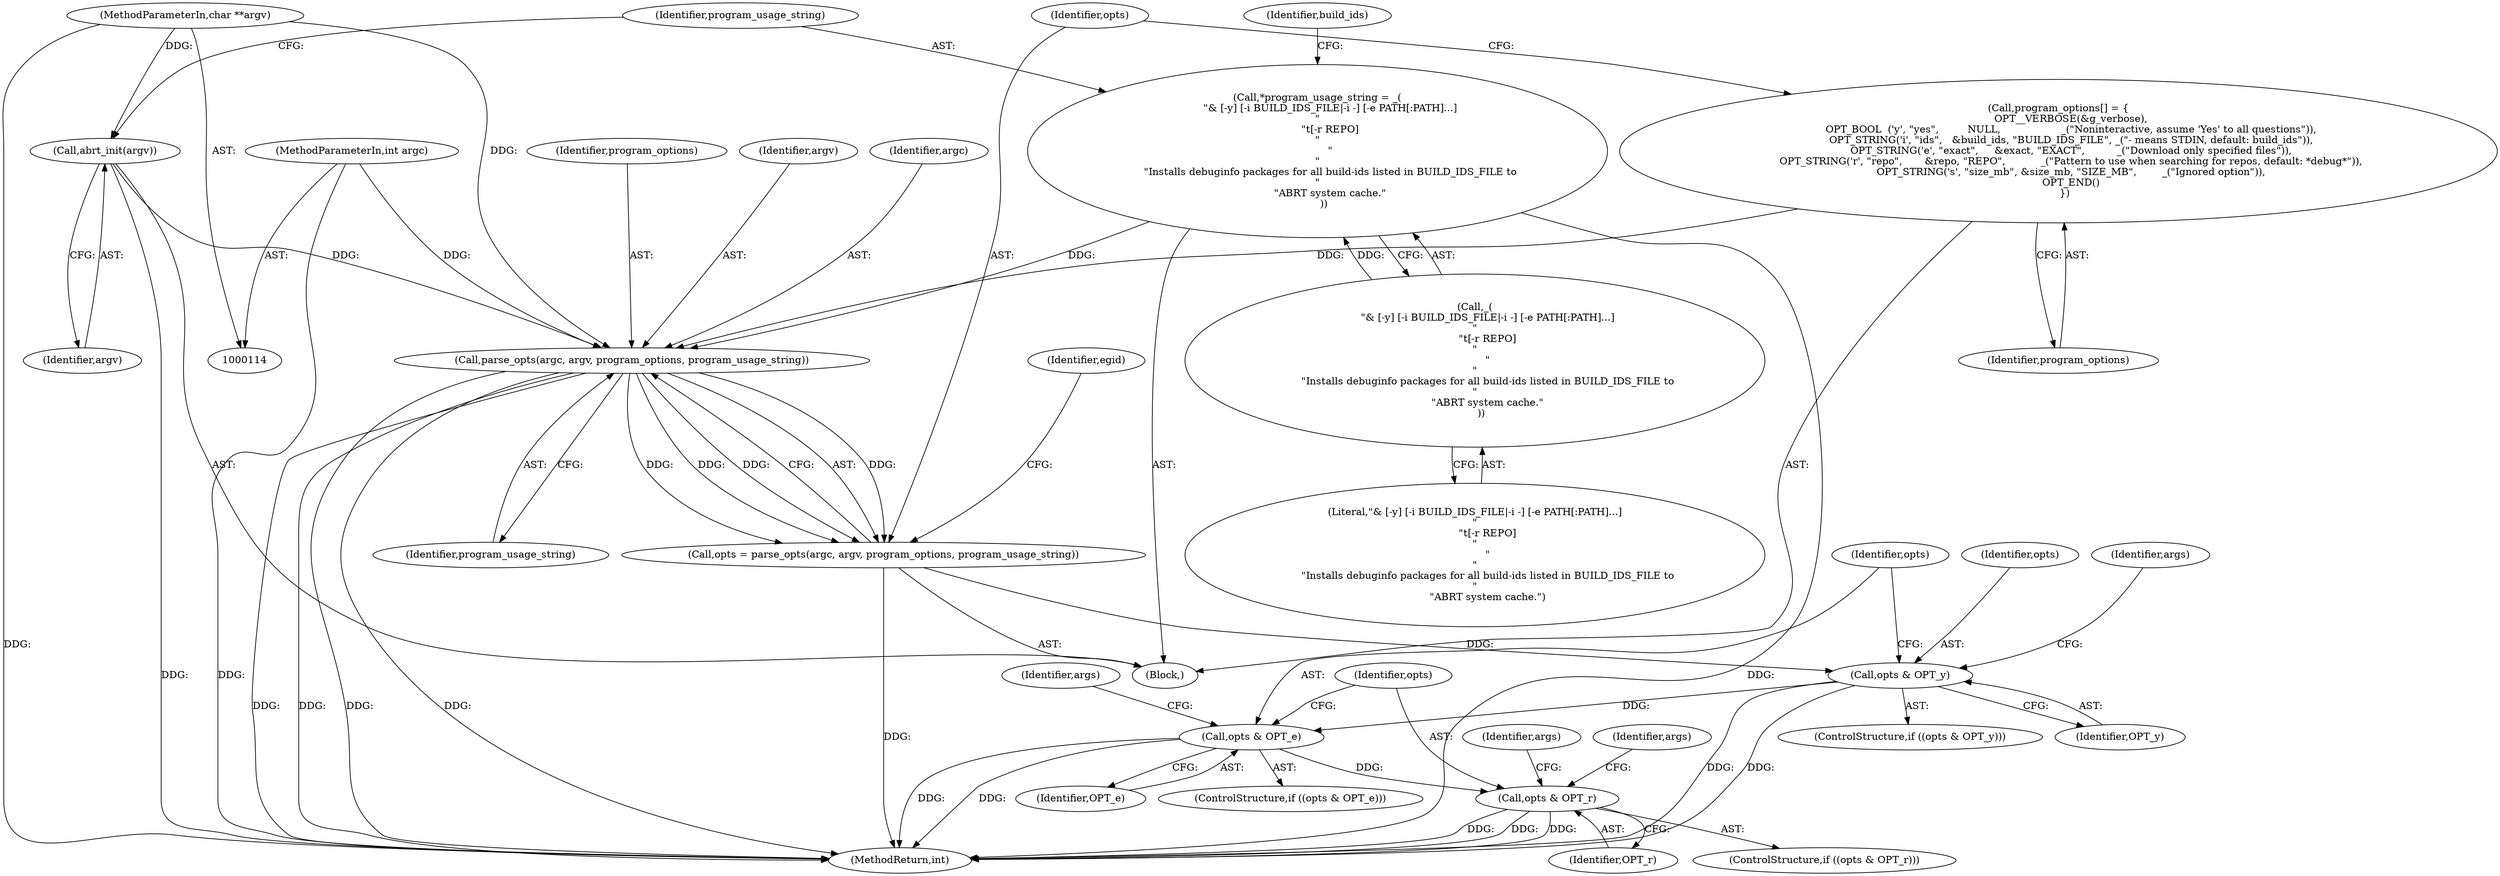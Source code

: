 digraph "0_abrt_50ee8130fb4cd4ef1af7682a2c85dd99cb99424e@pointer" {
"1000156" [label="(Call,parse_opts(argc, argv, program_options, program_usage_string))"];
"1000115" [label="(MethodParameterIn,int argc)"];
"1000126" [label="(Call,abrt_init(argv))"];
"1000116" [label="(MethodParameterIn,char **argv)"];
"1000151" [label="(Call,program_options[] = {\n        OPT__VERBOSE(&g_verbose),\n        OPT_BOOL  ('y', \"yes\",         NULL,                   _(\"Noninteractive, assume 'Yes' to all questions\")),\n        OPT_STRING('i', \"ids\",   &build_ids, \"BUILD_IDS_FILE\", _(\"- means STDIN, default: build_ids\")),\n        OPT_STRING('e', \"exact\",     &exact, \"EXACT\",          _(\"Download only specified files\")),\n        OPT_STRING('r', \"repo\",       &repo, \"REPO\",           _(\"Pattern to use when searching for repos, default: *debug*\")),\n        OPT_STRING('s', \"size_mb\", &size_mb, \"SIZE_MB\",        _(\"Ignored option\")),\n        OPT_END()\n    })"];
"1000129" [label="(Call,*program_usage_string = _(\n        \"& [-y] [-i BUILD_IDS_FILE|-i -] [-e PATH[:PATH]...]\n\"\n        \"\t[-r REPO]\n\"\n        \"\n\"\n        \"Installs debuginfo packages for all build-ids listed in BUILD_IDS_FILE to\n\"\n        \"ABRT system cache.\"\n    ))"];
"1000131" [label="(Call,_(\n        \"& [-y] [-i BUILD_IDS_FILE|-i -] [-e PATH[:PATH]...]\n\"\n        \"\t[-r REPO]\n\"\n        \"\n\"\n        \"Installs debuginfo packages for all build-ids listed in BUILD_IDS_FILE to\n\"\n        \"ABRT system cache.\"\n    ))"];
"1000154" [label="(Call,opts = parse_opts(argc, argv, program_options, program_usage_string))"];
"1000299" [label="(Call,opts & OPT_y)"];
"1000309" [label="(Call,opts & OPT_e)"];
"1000326" [label="(Call,opts & OPT_r)"];
"1000129" [label="(Call,*program_usage_string = _(\n        \"& [-y] [-i BUILD_IDS_FILE|-i -] [-e PATH[:PATH]...]\n\"\n        \"\t[-r REPO]\n\"\n        \"\n\"\n        \"Installs debuginfo packages for all build-ids listed in BUILD_IDS_FILE to\n\"\n        \"ABRT system cache.\"\n    ))"];
"1000154" [label="(Call,opts = parse_opts(argc, argv, program_options, program_usage_string))"];
"1000344" [label="(Identifier,args)"];
"1000116" [label="(MethodParameterIn,char **argv)"];
"1000117" [label="(Block,)"];
"1000159" [label="(Identifier,program_options)"];
"1000155" [label="(Identifier,opts)"];
"1000136" [label="(Identifier,build_ids)"];
"1000525" [label="(MethodReturn,int)"];
"1000311" [label="(Identifier,OPT_e)"];
"1000315" [label="(Identifier,args)"];
"1000298" [label="(ControlStructure,if ((opts & OPT_y)))"];
"1000130" [label="(Identifier,program_usage_string)"];
"1000127" [label="(Identifier,argv)"];
"1000325" [label="(ControlStructure,if ((opts & OPT_r)))"];
"1000151" [label="(Call,program_options[] = {\n        OPT__VERBOSE(&g_verbose),\n        OPT_BOOL  ('y', \"yes\",         NULL,                   _(\"Noninteractive, assume 'Yes' to all questions\")),\n        OPT_STRING('i', \"ids\",   &build_ids, \"BUILD_IDS_FILE\", _(\"- means STDIN, default: build_ids\")),\n        OPT_STRING('e', \"exact\",     &exact, \"EXACT\",          _(\"Download only specified files\")),\n        OPT_STRING('r', \"repo\",       &repo, \"REPO\",           _(\"Pattern to use when searching for repos, default: *debug*\")),\n        OPT_STRING('s', \"size_mb\", &size_mb, \"SIZE_MB\",        _(\"Ignored option\")),\n        OPT_END()\n    })"];
"1000152" [label="(Identifier,program_options)"];
"1000326" [label="(Call,opts & OPT_r)"];
"1000304" [label="(Identifier,args)"];
"1000328" [label="(Identifier,OPT_r)"];
"1000132" [label="(Literal,\"& [-y] [-i BUILD_IDS_FILE|-i -] [-e PATH[:PATH]...]\n\"\n        \"\t[-r REPO]\n\"\n        \"\n\"\n        \"Installs debuginfo packages for all build-ids listed in BUILD_IDS_FILE to\n\"\n        \"ABRT system cache.\")"];
"1000156" [label="(Call,parse_opts(argc, argv, program_options, program_usage_string))"];
"1000163" [label="(Identifier,egid)"];
"1000160" [label="(Identifier,program_usage_string)"];
"1000299" [label="(Call,opts & OPT_y)"];
"1000308" [label="(ControlStructure,if ((opts & OPT_e)))"];
"1000158" [label="(Identifier,argv)"];
"1000300" [label="(Identifier,opts)"];
"1000131" [label="(Call,_(\n        \"& [-y] [-i BUILD_IDS_FILE|-i -] [-e PATH[:PATH]...]\n\"\n        \"\t[-r REPO]\n\"\n        \"\n\"\n        \"Installs debuginfo packages for all build-ids listed in BUILD_IDS_FILE to\n\"\n        \"ABRT system cache.\"\n    ))"];
"1000309" [label="(Call,opts & OPT_e)"];
"1000301" [label="(Identifier,OPT_y)"];
"1000157" [label="(Identifier,argc)"];
"1000310" [label="(Identifier,opts)"];
"1000332" [label="(Identifier,args)"];
"1000115" [label="(MethodParameterIn,int argc)"];
"1000126" [label="(Call,abrt_init(argv))"];
"1000327" [label="(Identifier,opts)"];
"1000156" -> "1000154"  [label="AST: "];
"1000156" -> "1000160"  [label="CFG: "];
"1000157" -> "1000156"  [label="AST: "];
"1000158" -> "1000156"  [label="AST: "];
"1000159" -> "1000156"  [label="AST: "];
"1000160" -> "1000156"  [label="AST: "];
"1000154" -> "1000156"  [label="CFG: "];
"1000156" -> "1000525"  [label="DDG: "];
"1000156" -> "1000525"  [label="DDG: "];
"1000156" -> "1000525"  [label="DDG: "];
"1000156" -> "1000525"  [label="DDG: "];
"1000156" -> "1000154"  [label="DDG: "];
"1000156" -> "1000154"  [label="DDG: "];
"1000156" -> "1000154"  [label="DDG: "];
"1000156" -> "1000154"  [label="DDG: "];
"1000115" -> "1000156"  [label="DDG: "];
"1000126" -> "1000156"  [label="DDG: "];
"1000116" -> "1000156"  [label="DDG: "];
"1000151" -> "1000156"  [label="DDG: "];
"1000129" -> "1000156"  [label="DDG: "];
"1000115" -> "1000114"  [label="AST: "];
"1000115" -> "1000525"  [label="DDG: "];
"1000126" -> "1000117"  [label="AST: "];
"1000126" -> "1000127"  [label="CFG: "];
"1000127" -> "1000126"  [label="AST: "];
"1000130" -> "1000126"  [label="CFG: "];
"1000126" -> "1000525"  [label="DDG: "];
"1000116" -> "1000126"  [label="DDG: "];
"1000116" -> "1000114"  [label="AST: "];
"1000116" -> "1000525"  [label="DDG: "];
"1000151" -> "1000117"  [label="AST: "];
"1000151" -> "1000152"  [label="CFG: "];
"1000152" -> "1000151"  [label="AST: "];
"1000155" -> "1000151"  [label="CFG: "];
"1000129" -> "1000117"  [label="AST: "];
"1000129" -> "1000131"  [label="CFG: "];
"1000130" -> "1000129"  [label="AST: "];
"1000131" -> "1000129"  [label="AST: "];
"1000136" -> "1000129"  [label="CFG: "];
"1000129" -> "1000525"  [label="DDG: "];
"1000131" -> "1000129"  [label="DDG: "];
"1000131" -> "1000132"  [label="CFG: "];
"1000132" -> "1000131"  [label="AST: "];
"1000154" -> "1000117"  [label="AST: "];
"1000155" -> "1000154"  [label="AST: "];
"1000163" -> "1000154"  [label="CFG: "];
"1000154" -> "1000525"  [label="DDG: "];
"1000154" -> "1000299"  [label="DDG: "];
"1000299" -> "1000298"  [label="AST: "];
"1000299" -> "1000301"  [label="CFG: "];
"1000300" -> "1000299"  [label="AST: "];
"1000301" -> "1000299"  [label="AST: "];
"1000304" -> "1000299"  [label="CFG: "];
"1000310" -> "1000299"  [label="CFG: "];
"1000299" -> "1000525"  [label="DDG: "];
"1000299" -> "1000525"  [label="DDG: "];
"1000299" -> "1000309"  [label="DDG: "];
"1000309" -> "1000308"  [label="AST: "];
"1000309" -> "1000311"  [label="CFG: "];
"1000310" -> "1000309"  [label="AST: "];
"1000311" -> "1000309"  [label="AST: "];
"1000315" -> "1000309"  [label="CFG: "];
"1000327" -> "1000309"  [label="CFG: "];
"1000309" -> "1000525"  [label="DDG: "];
"1000309" -> "1000525"  [label="DDG: "];
"1000309" -> "1000326"  [label="DDG: "];
"1000326" -> "1000325"  [label="AST: "];
"1000326" -> "1000328"  [label="CFG: "];
"1000327" -> "1000326"  [label="AST: "];
"1000328" -> "1000326"  [label="AST: "];
"1000332" -> "1000326"  [label="CFG: "];
"1000344" -> "1000326"  [label="CFG: "];
"1000326" -> "1000525"  [label="DDG: "];
"1000326" -> "1000525"  [label="DDG: "];
"1000326" -> "1000525"  [label="DDG: "];
}

